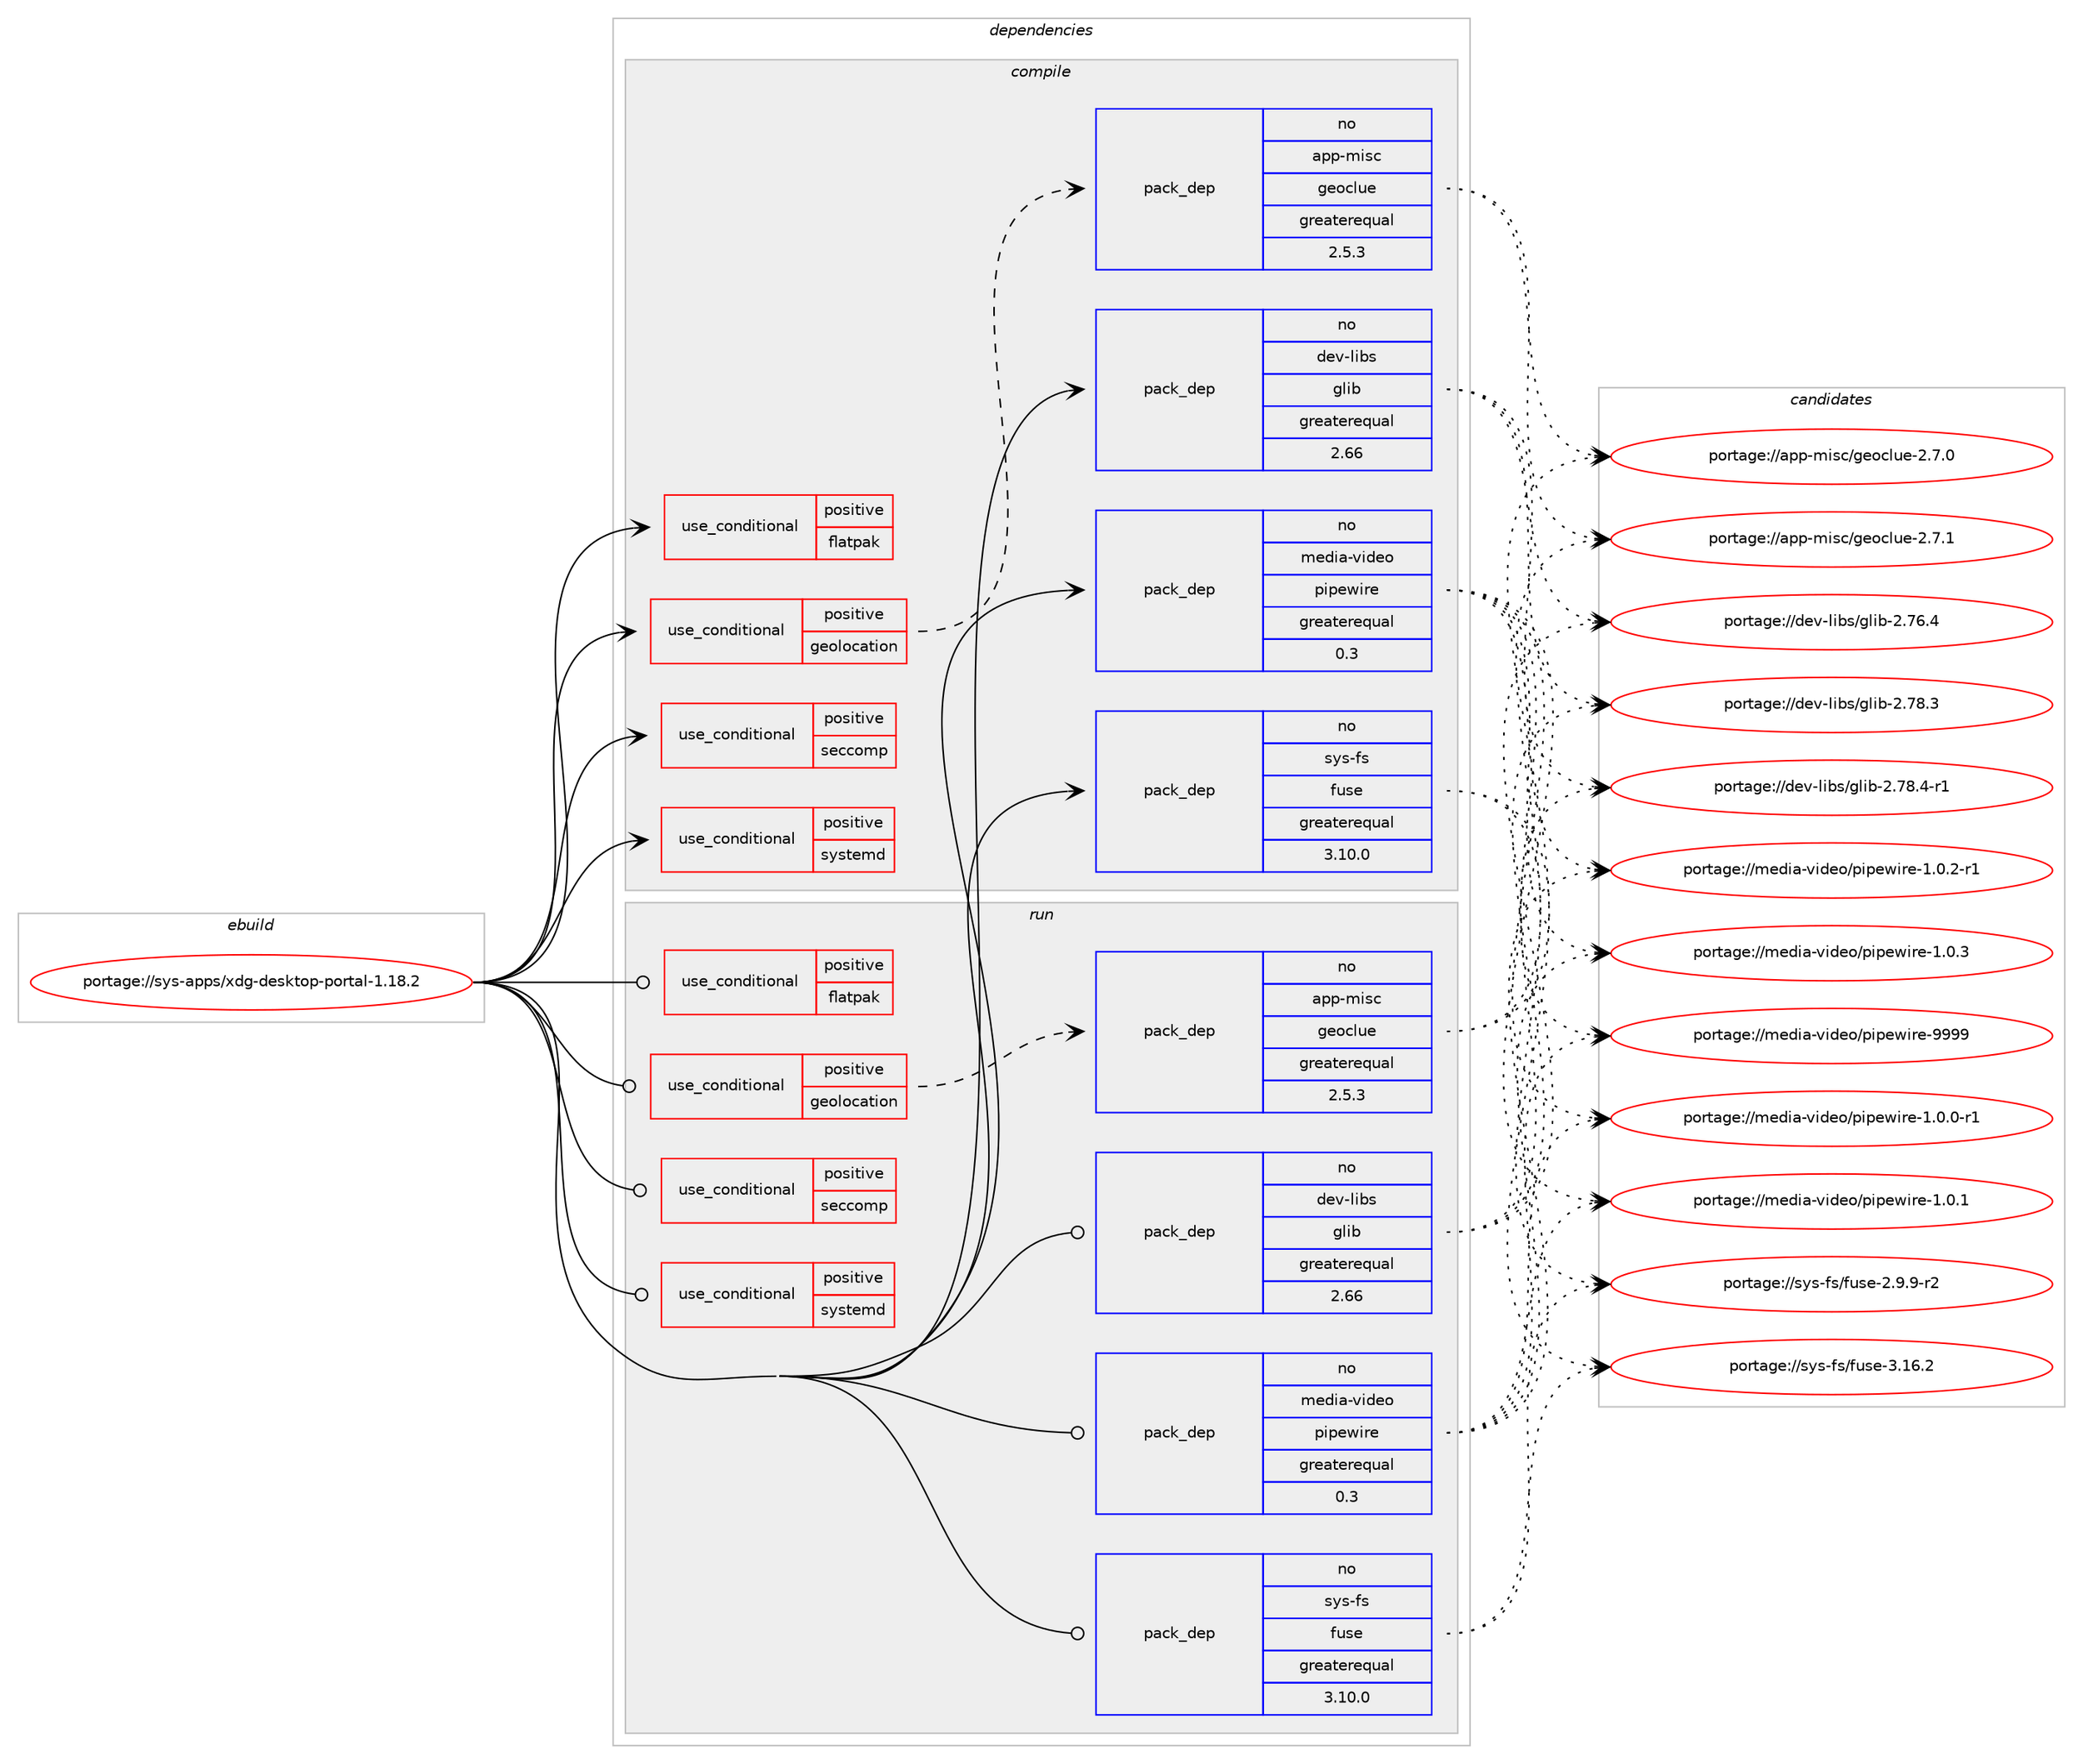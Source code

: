 digraph prolog {

# *************
# Graph options
# *************

newrank=true;
concentrate=true;
compound=true;
graph [rankdir=LR,fontname=Helvetica,fontsize=10,ranksep=1.5];#, ranksep=2.5, nodesep=0.2];
edge  [arrowhead=vee];
node  [fontname=Helvetica,fontsize=10];

# **********
# The ebuild
# **********

subgraph cluster_leftcol {
color=gray;
rank=same;
label=<<i>ebuild</i>>;
id [label="portage://sys-apps/xdg-desktop-portal-1.18.2", color=red, width=4, href="../sys-apps/xdg-desktop-portal-1.18.2.svg"];
}

# ****************
# The dependencies
# ****************

subgraph cluster_midcol {
color=gray;
label=<<i>dependencies</i>>;
subgraph cluster_compile {
fillcolor="#eeeeee";
style=filled;
label=<<i>compile</i>>;
subgraph cond13722 {
dependency20427 [label=<<TABLE BORDER="0" CELLBORDER="1" CELLSPACING="0" CELLPADDING="4"><TR><TD ROWSPAN="3" CELLPADDING="10">use_conditional</TD></TR><TR><TD>positive</TD></TR><TR><TD>flatpak</TD></TR></TABLE>>, shape=none, color=red];
# *** BEGIN UNKNOWN DEPENDENCY TYPE (TODO) ***
# dependency20427 -> package_dependency(portage://sys-apps/xdg-desktop-portal-1.18.2,install,no,sys-apps,flatpak,none,[,,],[],[])
# *** END UNKNOWN DEPENDENCY TYPE (TODO) ***

}
id:e -> dependency20427:w [weight=20,style="solid",arrowhead="vee"];
subgraph cond13723 {
dependency20428 [label=<<TABLE BORDER="0" CELLBORDER="1" CELLSPACING="0" CELLPADDING="4"><TR><TD ROWSPAN="3" CELLPADDING="10">use_conditional</TD></TR><TR><TD>positive</TD></TR><TR><TD>geolocation</TD></TR></TABLE>>, shape=none, color=red];
subgraph pack6512 {
dependency20429 [label=<<TABLE BORDER="0" CELLBORDER="1" CELLSPACING="0" CELLPADDING="4" WIDTH="220"><TR><TD ROWSPAN="6" CELLPADDING="30">pack_dep</TD></TR><TR><TD WIDTH="110">no</TD></TR><TR><TD>app-misc</TD></TR><TR><TD>geoclue</TD></TR><TR><TD>greaterequal</TD></TR><TR><TD>2.5.3</TD></TR></TABLE>>, shape=none, color=blue];
}
dependency20428:e -> dependency20429:w [weight=20,style="dashed",arrowhead="vee"];
}
id:e -> dependency20428:w [weight=20,style="solid",arrowhead="vee"];
subgraph cond13724 {
dependency20430 [label=<<TABLE BORDER="0" CELLBORDER="1" CELLSPACING="0" CELLPADDING="4"><TR><TD ROWSPAN="3" CELLPADDING="10">use_conditional</TD></TR><TR><TD>positive</TD></TR><TR><TD>seccomp</TD></TR></TABLE>>, shape=none, color=red];
# *** BEGIN UNKNOWN DEPENDENCY TYPE (TODO) ***
# dependency20430 -> package_dependency(portage://sys-apps/xdg-desktop-portal-1.18.2,install,no,sys-apps,bubblewrap,none,[,,],[],[])
# *** END UNKNOWN DEPENDENCY TYPE (TODO) ***

}
id:e -> dependency20430:w [weight=20,style="solid",arrowhead="vee"];
subgraph cond13725 {
dependency20431 [label=<<TABLE BORDER="0" CELLBORDER="1" CELLSPACING="0" CELLPADDING="4"><TR><TD ROWSPAN="3" CELLPADDING="10">use_conditional</TD></TR><TR><TD>positive</TD></TR><TR><TD>systemd</TD></TR></TABLE>>, shape=none, color=red];
# *** BEGIN UNKNOWN DEPENDENCY TYPE (TODO) ***
# dependency20431 -> package_dependency(portage://sys-apps/xdg-desktop-portal-1.18.2,install,no,sys-apps,systemd,none,[,,],[],[])
# *** END UNKNOWN DEPENDENCY TYPE (TODO) ***

}
id:e -> dependency20431:w [weight=20,style="solid",arrowhead="vee"];
subgraph pack6513 {
dependency20432 [label=<<TABLE BORDER="0" CELLBORDER="1" CELLSPACING="0" CELLPADDING="4" WIDTH="220"><TR><TD ROWSPAN="6" CELLPADDING="30">pack_dep</TD></TR><TR><TD WIDTH="110">no</TD></TR><TR><TD>dev-libs</TD></TR><TR><TD>glib</TD></TR><TR><TD>greaterequal</TD></TR><TR><TD>2.66</TD></TR></TABLE>>, shape=none, color=blue];
}
id:e -> dependency20432:w [weight=20,style="solid",arrowhead="vee"];
# *** BEGIN UNKNOWN DEPENDENCY TYPE (TODO) ***
# id -> package_dependency(portage://sys-apps/xdg-desktop-portal-1.18.2,install,no,dev-libs,json-glib,none,[,,],[],[])
# *** END UNKNOWN DEPENDENCY TYPE (TODO) ***

subgraph pack6514 {
dependency20433 [label=<<TABLE BORDER="0" CELLBORDER="1" CELLSPACING="0" CELLPADDING="4" WIDTH="220"><TR><TD ROWSPAN="6" CELLPADDING="30">pack_dep</TD></TR><TR><TD WIDTH="110">no</TD></TR><TR><TD>media-video</TD></TR><TR><TD>pipewire</TD></TR><TR><TD>greaterequal</TD></TR><TR><TD>0.3</TD></TR></TABLE>>, shape=none, color=blue];
}
id:e -> dependency20433:w [weight=20,style="solid",arrowhead="vee"];
subgraph pack6515 {
dependency20434 [label=<<TABLE BORDER="0" CELLBORDER="1" CELLSPACING="0" CELLPADDING="4" WIDTH="220"><TR><TD ROWSPAN="6" CELLPADDING="30">pack_dep</TD></TR><TR><TD WIDTH="110">no</TD></TR><TR><TD>sys-fs</TD></TR><TR><TD>fuse</TD></TR><TR><TD>greaterequal</TD></TR><TR><TD>3.10.0</TD></TR></TABLE>>, shape=none, color=blue];
}
id:e -> dependency20434:w [weight=20,style="solid",arrowhead="vee"];
# *** BEGIN UNKNOWN DEPENDENCY TYPE (TODO) ***
# id -> package_dependency(portage://sys-apps/xdg-desktop-portal-1.18.2,install,no,x11-libs,gdk-pixbuf,none,[,,],[],[])
# *** END UNKNOWN DEPENDENCY TYPE (TODO) ***

}
subgraph cluster_compileandrun {
fillcolor="#eeeeee";
style=filled;
label=<<i>compile and run</i>>;
}
subgraph cluster_run {
fillcolor="#eeeeee";
style=filled;
label=<<i>run</i>>;
subgraph cond13726 {
dependency20435 [label=<<TABLE BORDER="0" CELLBORDER="1" CELLSPACING="0" CELLPADDING="4"><TR><TD ROWSPAN="3" CELLPADDING="10">use_conditional</TD></TR><TR><TD>positive</TD></TR><TR><TD>flatpak</TD></TR></TABLE>>, shape=none, color=red];
# *** BEGIN UNKNOWN DEPENDENCY TYPE (TODO) ***
# dependency20435 -> package_dependency(portage://sys-apps/xdg-desktop-portal-1.18.2,run,no,sys-apps,flatpak,none,[,,],[],[])
# *** END UNKNOWN DEPENDENCY TYPE (TODO) ***

}
id:e -> dependency20435:w [weight=20,style="solid",arrowhead="odot"];
subgraph cond13727 {
dependency20436 [label=<<TABLE BORDER="0" CELLBORDER="1" CELLSPACING="0" CELLPADDING="4"><TR><TD ROWSPAN="3" CELLPADDING="10">use_conditional</TD></TR><TR><TD>positive</TD></TR><TR><TD>geolocation</TD></TR></TABLE>>, shape=none, color=red];
subgraph pack6516 {
dependency20437 [label=<<TABLE BORDER="0" CELLBORDER="1" CELLSPACING="0" CELLPADDING="4" WIDTH="220"><TR><TD ROWSPAN="6" CELLPADDING="30">pack_dep</TD></TR><TR><TD WIDTH="110">no</TD></TR><TR><TD>app-misc</TD></TR><TR><TD>geoclue</TD></TR><TR><TD>greaterequal</TD></TR><TR><TD>2.5.3</TD></TR></TABLE>>, shape=none, color=blue];
}
dependency20436:e -> dependency20437:w [weight=20,style="dashed",arrowhead="vee"];
}
id:e -> dependency20436:w [weight=20,style="solid",arrowhead="odot"];
subgraph cond13728 {
dependency20438 [label=<<TABLE BORDER="0" CELLBORDER="1" CELLSPACING="0" CELLPADDING="4"><TR><TD ROWSPAN="3" CELLPADDING="10">use_conditional</TD></TR><TR><TD>positive</TD></TR><TR><TD>seccomp</TD></TR></TABLE>>, shape=none, color=red];
# *** BEGIN UNKNOWN DEPENDENCY TYPE (TODO) ***
# dependency20438 -> package_dependency(portage://sys-apps/xdg-desktop-portal-1.18.2,run,no,sys-apps,bubblewrap,none,[,,],[],[])
# *** END UNKNOWN DEPENDENCY TYPE (TODO) ***

}
id:e -> dependency20438:w [weight=20,style="solid",arrowhead="odot"];
subgraph cond13729 {
dependency20439 [label=<<TABLE BORDER="0" CELLBORDER="1" CELLSPACING="0" CELLPADDING="4"><TR><TD ROWSPAN="3" CELLPADDING="10">use_conditional</TD></TR><TR><TD>positive</TD></TR><TR><TD>systemd</TD></TR></TABLE>>, shape=none, color=red];
# *** BEGIN UNKNOWN DEPENDENCY TYPE (TODO) ***
# dependency20439 -> package_dependency(portage://sys-apps/xdg-desktop-portal-1.18.2,run,no,sys-apps,systemd,none,[,,],[],[])
# *** END UNKNOWN DEPENDENCY TYPE (TODO) ***

}
id:e -> dependency20439:w [weight=20,style="solid",arrowhead="odot"];
subgraph pack6517 {
dependency20440 [label=<<TABLE BORDER="0" CELLBORDER="1" CELLSPACING="0" CELLPADDING="4" WIDTH="220"><TR><TD ROWSPAN="6" CELLPADDING="30">pack_dep</TD></TR><TR><TD WIDTH="110">no</TD></TR><TR><TD>dev-libs</TD></TR><TR><TD>glib</TD></TR><TR><TD>greaterequal</TD></TR><TR><TD>2.66</TD></TR></TABLE>>, shape=none, color=blue];
}
id:e -> dependency20440:w [weight=20,style="solid",arrowhead="odot"];
# *** BEGIN UNKNOWN DEPENDENCY TYPE (TODO) ***
# id -> package_dependency(portage://sys-apps/xdg-desktop-portal-1.18.2,run,no,dev-libs,json-glib,none,[,,],[],[])
# *** END UNKNOWN DEPENDENCY TYPE (TODO) ***

subgraph pack6518 {
dependency20441 [label=<<TABLE BORDER="0" CELLBORDER="1" CELLSPACING="0" CELLPADDING="4" WIDTH="220"><TR><TD ROWSPAN="6" CELLPADDING="30">pack_dep</TD></TR><TR><TD WIDTH="110">no</TD></TR><TR><TD>media-video</TD></TR><TR><TD>pipewire</TD></TR><TR><TD>greaterequal</TD></TR><TR><TD>0.3</TD></TR></TABLE>>, shape=none, color=blue];
}
id:e -> dependency20441:w [weight=20,style="solid",arrowhead="odot"];
# *** BEGIN UNKNOWN DEPENDENCY TYPE (TODO) ***
# id -> package_dependency(portage://sys-apps/xdg-desktop-portal-1.18.2,run,no,sys-apps,dbus,none,[,,],[],[])
# *** END UNKNOWN DEPENDENCY TYPE (TODO) ***

subgraph pack6519 {
dependency20442 [label=<<TABLE BORDER="0" CELLBORDER="1" CELLSPACING="0" CELLPADDING="4" WIDTH="220"><TR><TD ROWSPAN="6" CELLPADDING="30">pack_dep</TD></TR><TR><TD WIDTH="110">no</TD></TR><TR><TD>sys-fs</TD></TR><TR><TD>fuse</TD></TR><TR><TD>greaterequal</TD></TR><TR><TD>3.10.0</TD></TR></TABLE>>, shape=none, color=blue];
}
id:e -> dependency20442:w [weight=20,style="solid",arrowhead="odot"];
# *** BEGIN UNKNOWN DEPENDENCY TYPE (TODO) ***
# id -> package_dependency(portage://sys-apps/xdg-desktop-portal-1.18.2,run,no,x11-libs,gdk-pixbuf,none,[,,],[],[])
# *** END UNKNOWN DEPENDENCY TYPE (TODO) ***

}
}

# **************
# The candidates
# **************

subgraph cluster_choices {
rank=same;
color=gray;
label=<<i>candidates</i>>;

subgraph choice6512 {
color=black;
nodesep=1;
choice9711211245109105115994710310111199108117101455046554648 [label="portage://app-misc/geoclue-2.7.0", color=red, width=4,href="../app-misc/geoclue-2.7.0.svg"];
choice9711211245109105115994710310111199108117101455046554649 [label="portage://app-misc/geoclue-2.7.1", color=red, width=4,href="../app-misc/geoclue-2.7.1.svg"];
dependency20429:e -> choice9711211245109105115994710310111199108117101455046554648:w [style=dotted,weight="100"];
dependency20429:e -> choice9711211245109105115994710310111199108117101455046554649:w [style=dotted,weight="100"];
}
subgraph choice6513 {
color=black;
nodesep=1;
choice1001011184510810598115471031081059845504655544652 [label="portage://dev-libs/glib-2.76.4", color=red, width=4,href="../dev-libs/glib-2.76.4.svg"];
choice1001011184510810598115471031081059845504655564651 [label="portage://dev-libs/glib-2.78.3", color=red, width=4,href="../dev-libs/glib-2.78.3.svg"];
choice10010111845108105981154710310810598455046555646524511449 [label="portage://dev-libs/glib-2.78.4-r1", color=red, width=4,href="../dev-libs/glib-2.78.4-r1.svg"];
dependency20432:e -> choice1001011184510810598115471031081059845504655544652:w [style=dotted,weight="100"];
dependency20432:e -> choice1001011184510810598115471031081059845504655564651:w [style=dotted,weight="100"];
dependency20432:e -> choice10010111845108105981154710310810598455046555646524511449:w [style=dotted,weight="100"];
}
subgraph choice6514 {
color=black;
nodesep=1;
choice1091011001059745118105100101111471121051121011191051141014549464846484511449 [label="portage://media-video/pipewire-1.0.0-r1", color=red, width=4,href="../media-video/pipewire-1.0.0-r1.svg"];
choice109101100105974511810510010111147112105112101119105114101454946484649 [label="portage://media-video/pipewire-1.0.1", color=red, width=4,href="../media-video/pipewire-1.0.1.svg"];
choice1091011001059745118105100101111471121051121011191051141014549464846504511449 [label="portage://media-video/pipewire-1.0.2-r1", color=red, width=4,href="../media-video/pipewire-1.0.2-r1.svg"];
choice109101100105974511810510010111147112105112101119105114101454946484651 [label="portage://media-video/pipewire-1.0.3", color=red, width=4,href="../media-video/pipewire-1.0.3.svg"];
choice1091011001059745118105100101111471121051121011191051141014557575757 [label="portage://media-video/pipewire-9999", color=red, width=4,href="../media-video/pipewire-9999.svg"];
dependency20433:e -> choice1091011001059745118105100101111471121051121011191051141014549464846484511449:w [style=dotted,weight="100"];
dependency20433:e -> choice109101100105974511810510010111147112105112101119105114101454946484649:w [style=dotted,weight="100"];
dependency20433:e -> choice1091011001059745118105100101111471121051121011191051141014549464846504511449:w [style=dotted,weight="100"];
dependency20433:e -> choice109101100105974511810510010111147112105112101119105114101454946484651:w [style=dotted,weight="100"];
dependency20433:e -> choice1091011001059745118105100101111471121051121011191051141014557575757:w [style=dotted,weight="100"];
}
subgraph choice6515 {
color=black;
nodesep=1;
choice11512111545102115471021171151014550465746574511450 [label="portage://sys-fs/fuse-2.9.9-r2", color=red, width=4,href="../sys-fs/fuse-2.9.9-r2.svg"];
choice115121115451021154710211711510145514649544650 [label="portage://sys-fs/fuse-3.16.2", color=red, width=4,href="../sys-fs/fuse-3.16.2.svg"];
dependency20434:e -> choice11512111545102115471021171151014550465746574511450:w [style=dotted,weight="100"];
dependency20434:e -> choice115121115451021154710211711510145514649544650:w [style=dotted,weight="100"];
}
subgraph choice6516 {
color=black;
nodesep=1;
choice9711211245109105115994710310111199108117101455046554648 [label="portage://app-misc/geoclue-2.7.0", color=red, width=4,href="../app-misc/geoclue-2.7.0.svg"];
choice9711211245109105115994710310111199108117101455046554649 [label="portage://app-misc/geoclue-2.7.1", color=red, width=4,href="../app-misc/geoclue-2.7.1.svg"];
dependency20437:e -> choice9711211245109105115994710310111199108117101455046554648:w [style=dotted,weight="100"];
dependency20437:e -> choice9711211245109105115994710310111199108117101455046554649:w [style=dotted,weight="100"];
}
subgraph choice6517 {
color=black;
nodesep=1;
choice1001011184510810598115471031081059845504655544652 [label="portage://dev-libs/glib-2.76.4", color=red, width=4,href="../dev-libs/glib-2.76.4.svg"];
choice1001011184510810598115471031081059845504655564651 [label="portage://dev-libs/glib-2.78.3", color=red, width=4,href="../dev-libs/glib-2.78.3.svg"];
choice10010111845108105981154710310810598455046555646524511449 [label="portage://dev-libs/glib-2.78.4-r1", color=red, width=4,href="../dev-libs/glib-2.78.4-r1.svg"];
dependency20440:e -> choice1001011184510810598115471031081059845504655544652:w [style=dotted,weight="100"];
dependency20440:e -> choice1001011184510810598115471031081059845504655564651:w [style=dotted,weight="100"];
dependency20440:e -> choice10010111845108105981154710310810598455046555646524511449:w [style=dotted,weight="100"];
}
subgraph choice6518 {
color=black;
nodesep=1;
choice1091011001059745118105100101111471121051121011191051141014549464846484511449 [label="portage://media-video/pipewire-1.0.0-r1", color=red, width=4,href="../media-video/pipewire-1.0.0-r1.svg"];
choice109101100105974511810510010111147112105112101119105114101454946484649 [label="portage://media-video/pipewire-1.0.1", color=red, width=4,href="../media-video/pipewire-1.0.1.svg"];
choice1091011001059745118105100101111471121051121011191051141014549464846504511449 [label="portage://media-video/pipewire-1.0.2-r1", color=red, width=4,href="../media-video/pipewire-1.0.2-r1.svg"];
choice109101100105974511810510010111147112105112101119105114101454946484651 [label="portage://media-video/pipewire-1.0.3", color=red, width=4,href="../media-video/pipewire-1.0.3.svg"];
choice1091011001059745118105100101111471121051121011191051141014557575757 [label="portage://media-video/pipewire-9999", color=red, width=4,href="../media-video/pipewire-9999.svg"];
dependency20441:e -> choice1091011001059745118105100101111471121051121011191051141014549464846484511449:w [style=dotted,weight="100"];
dependency20441:e -> choice109101100105974511810510010111147112105112101119105114101454946484649:w [style=dotted,weight="100"];
dependency20441:e -> choice1091011001059745118105100101111471121051121011191051141014549464846504511449:w [style=dotted,weight="100"];
dependency20441:e -> choice109101100105974511810510010111147112105112101119105114101454946484651:w [style=dotted,weight="100"];
dependency20441:e -> choice1091011001059745118105100101111471121051121011191051141014557575757:w [style=dotted,weight="100"];
}
subgraph choice6519 {
color=black;
nodesep=1;
choice11512111545102115471021171151014550465746574511450 [label="portage://sys-fs/fuse-2.9.9-r2", color=red, width=4,href="../sys-fs/fuse-2.9.9-r2.svg"];
choice115121115451021154710211711510145514649544650 [label="portage://sys-fs/fuse-3.16.2", color=red, width=4,href="../sys-fs/fuse-3.16.2.svg"];
dependency20442:e -> choice11512111545102115471021171151014550465746574511450:w [style=dotted,weight="100"];
dependency20442:e -> choice115121115451021154710211711510145514649544650:w [style=dotted,weight="100"];
}
}

}
